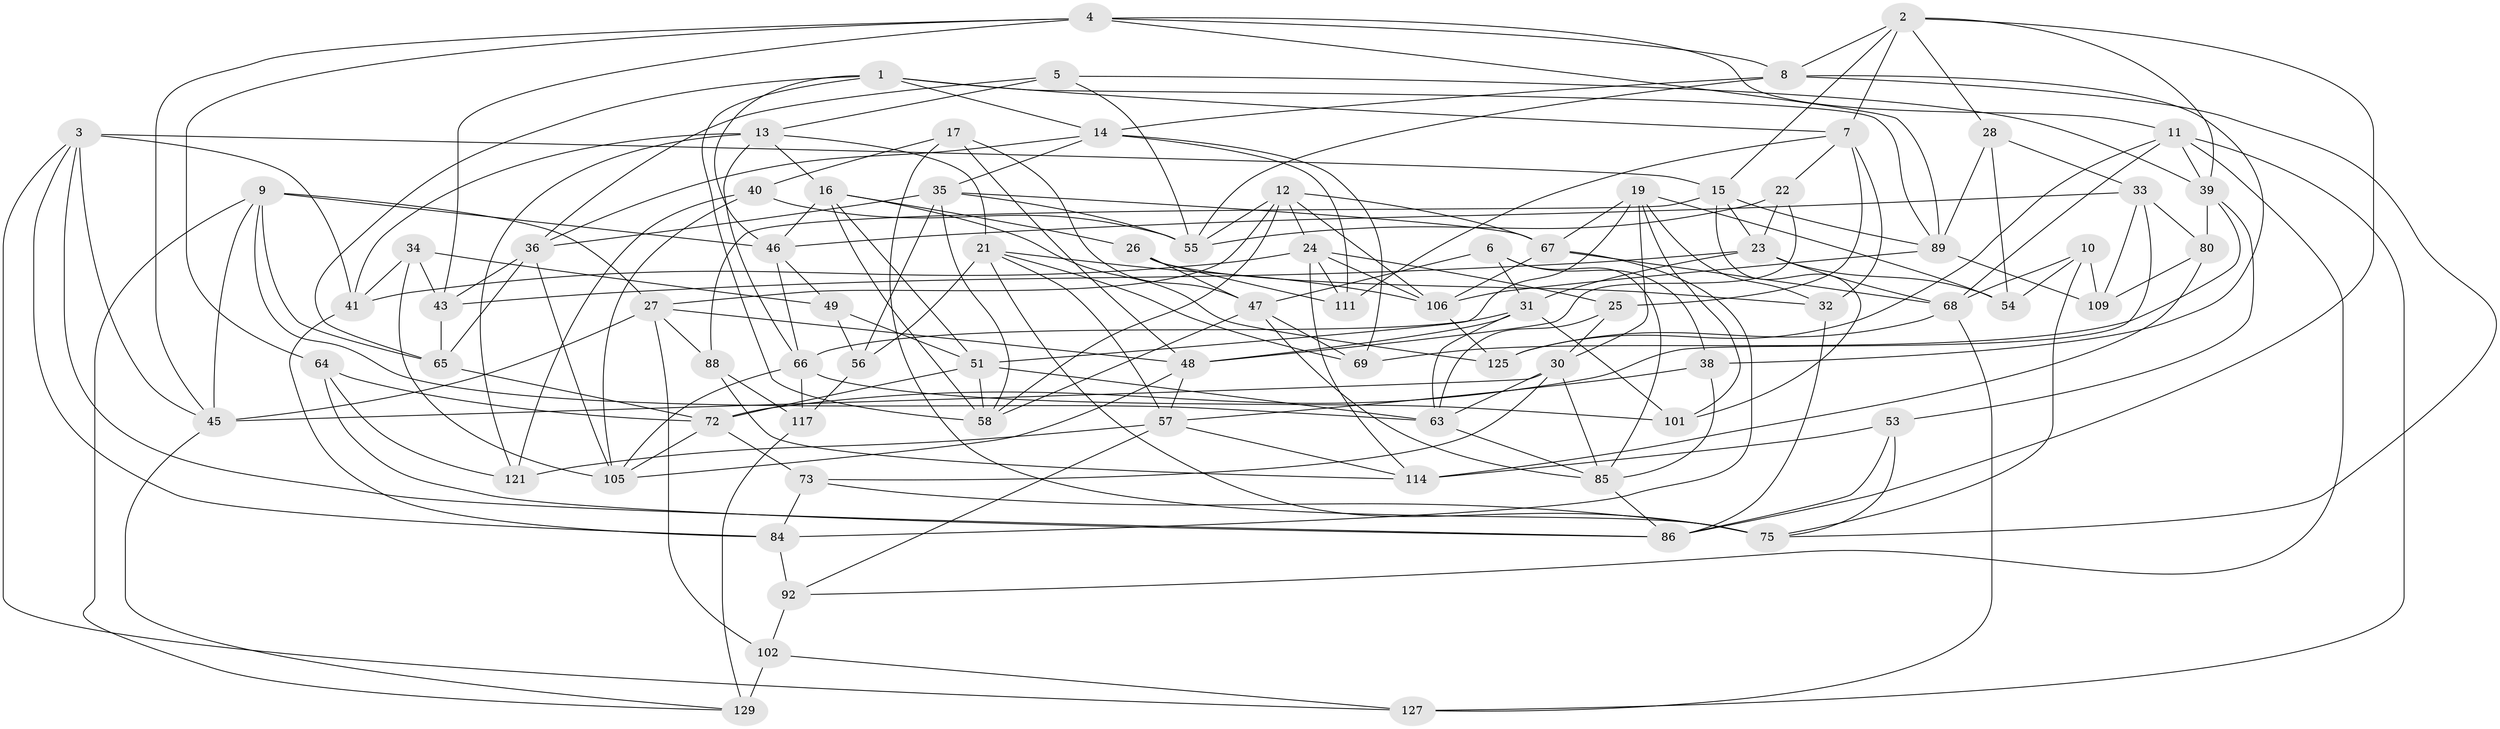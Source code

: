 // original degree distribution, {4: 1.0}
// Generated by graph-tools (version 1.1) at 2025/11/02/27/25 16:11:50]
// undirected, 79 vertices, 203 edges
graph export_dot {
graph [start="1"]
  node [color=gray90,style=filled];
  1 [super="+60"];
  2 [super="+113"];
  3 [super="+20"];
  4 [super="+29"];
  5;
  6;
  7 [super="+96"];
  8 [super="+61"];
  9 [super="+95"];
  10;
  11 [super="+37"];
  12 [super="+52"];
  13 [super="+108"];
  14 [super="+18"];
  15 [super="+124"];
  16 [super="+79"];
  17;
  19 [super="+59"];
  21 [super="+42"];
  22;
  23 [super="+94"];
  24 [super="+99"];
  25;
  26;
  27 [super="+122"];
  28;
  30 [super="+82"];
  31 [super="+98"];
  32;
  33 [super="+44"];
  34;
  35 [super="+112"];
  36 [super="+83"];
  38;
  39 [super="+107"];
  40;
  41 [super="+78"];
  43 [super="+77"];
  45 [super="+103"];
  46 [super="+128"];
  47 [super="+50"];
  48 [super="+100"];
  49;
  51 [super="+62"];
  53;
  54;
  55 [super="+71"];
  56;
  57 [super="+87"];
  58 [super="+123"];
  63 [super="+70"];
  64;
  65 [super="+118"];
  66 [super="+76"];
  67 [super="+74"];
  68 [super="+81"];
  69;
  72 [super="+119"];
  73;
  75 [super="+93"];
  80 [super="+97"];
  84 [super="+91"];
  85 [super="+120"];
  86 [super="+110"];
  88;
  89 [super="+90"];
  92;
  101;
  102 [super="+104"];
  105 [super="+115"];
  106 [super="+126"];
  109;
  111;
  114 [super="+116"];
  117;
  121;
  125;
  127;
  129 [super="+130"];
  1 -- 14;
  1 -- 89;
  1 -- 65;
  1 -- 58;
  1 -- 46;
  1 -- 7;
  2 -- 39;
  2 -- 8;
  2 -- 28;
  2 -- 15;
  2 -- 86;
  2 -- 7;
  3 -- 45;
  3 -- 15;
  3 -- 84;
  3 -- 86;
  3 -- 127;
  3 -- 41;
  4 -- 8;
  4 -- 89;
  4 -- 64;
  4 -- 43;
  4 -- 11;
  4 -- 45;
  5 -- 13;
  5 -- 36;
  5 -- 55;
  5 -- 39;
  6 -- 38;
  6 -- 31;
  6 -- 85;
  6 -- 47;
  7 -- 22;
  7 -- 111;
  7 -- 32;
  7 -- 25;
  8 -- 55;
  8 -- 75;
  8 -- 38;
  8 -- 14;
  9 -- 63;
  9 -- 45;
  9 -- 46;
  9 -- 65;
  9 -- 27;
  9 -- 129;
  10 -- 109;
  10 -- 54;
  10 -- 75;
  10 -- 68;
  11 -- 68;
  11 -- 127;
  11 -- 125;
  11 -- 92;
  11 -- 39;
  12 -- 55;
  12 -- 106;
  12 -- 27;
  12 -- 24;
  12 -- 58;
  12 -- 67;
  13 -- 21;
  13 -- 121;
  13 -- 16;
  13 -- 41;
  13 -- 66;
  14 -- 69;
  14 -- 111;
  14 -- 35;
  14 -- 36;
  15 -- 101;
  15 -- 23;
  15 -- 88;
  15 -- 89;
  16 -- 46;
  16 -- 58;
  16 -- 125;
  16 -- 26;
  16 -- 51;
  17 -- 40;
  17 -- 48;
  17 -- 47;
  17 -- 75;
  19 -- 54;
  19 -- 30;
  19 -- 67;
  19 -- 32;
  19 -- 51;
  19 -- 101;
  21 -- 56;
  21 -- 57;
  21 -- 69;
  21 -- 106;
  21 -- 75;
  22 -- 55;
  22 -- 23;
  22 -- 48;
  23 -- 54;
  23 -- 68;
  23 -- 43;
  23 -- 31;
  24 -- 114;
  24 -- 41;
  24 -- 106;
  24 -- 25;
  24 -- 111;
  25 -- 63;
  25 -- 30;
  26 -- 111;
  26 -- 47;
  26 -- 32;
  27 -- 88;
  27 -- 102;
  27 -- 45;
  27 -- 48;
  28 -- 54;
  28 -- 89;
  28 -- 33;
  30 -- 85;
  30 -- 63;
  30 -- 73;
  30 -- 45;
  31 -- 48;
  31 -- 66;
  31 -- 101;
  31 -- 63;
  32 -- 86;
  33 -- 46;
  33 -- 80 [weight=2];
  33 -- 109;
  33 -- 72;
  34 -- 105;
  34 -- 43;
  34 -- 49;
  34 -- 41;
  35 -- 67;
  35 -- 55;
  35 -- 56;
  35 -- 58;
  35 -- 36;
  36 -- 43;
  36 -- 65;
  36 -- 105;
  38 -- 85;
  38 -- 57;
  39 -- 53;
  39 -- 80;
  39 -- 69;
  40 -- 121;
  40 -- 55;
  40 -- 105;
  41 -- 84 [weight=2];
  43 -- 65 [weight=2];
  45 -- 129;
  46 -- 49;
  46 -- 66;
  47 -- 69;
  47 -- 58;
  47 -- 85;
  48 -- 105;
  48 -- 57;
  49 -- 51;
  49 -- 56;
  51 -- 58;
  51 -- 72;
  51 -- 63;
  53 -- 86;
  53 -- 75;
  53 -- 114;
  56 -- 117;
  57 -- 121;
  57 -- 114;
  57 -- 92;
  63 -- 85;
  64 -- 121;
  64 -- 72;
  64 -- 86;
  65 -- 72;
  66 -- 105;
  66 -- 117;
  66 -- 101;
  67 -- 106;
  67 -- 84;
  67 -- 68;
  68 -- 125;
  68 -- 127;
  72 -- 73;
  72 -- 105;
  73 -- 75;
  73 -- 84;
  80 -- 109;
  80 -- 114 [weight=2];
  84 -- 92;
  85 -- 86;
  88 -- 117;
  88 -- 114;
  89 -- 106;
  89 -- 109;
  92 -- 102;
  102 -- 129 [weight=3];
  102 -- 127;
  106 -- 125;
  117 -- 129;
}
